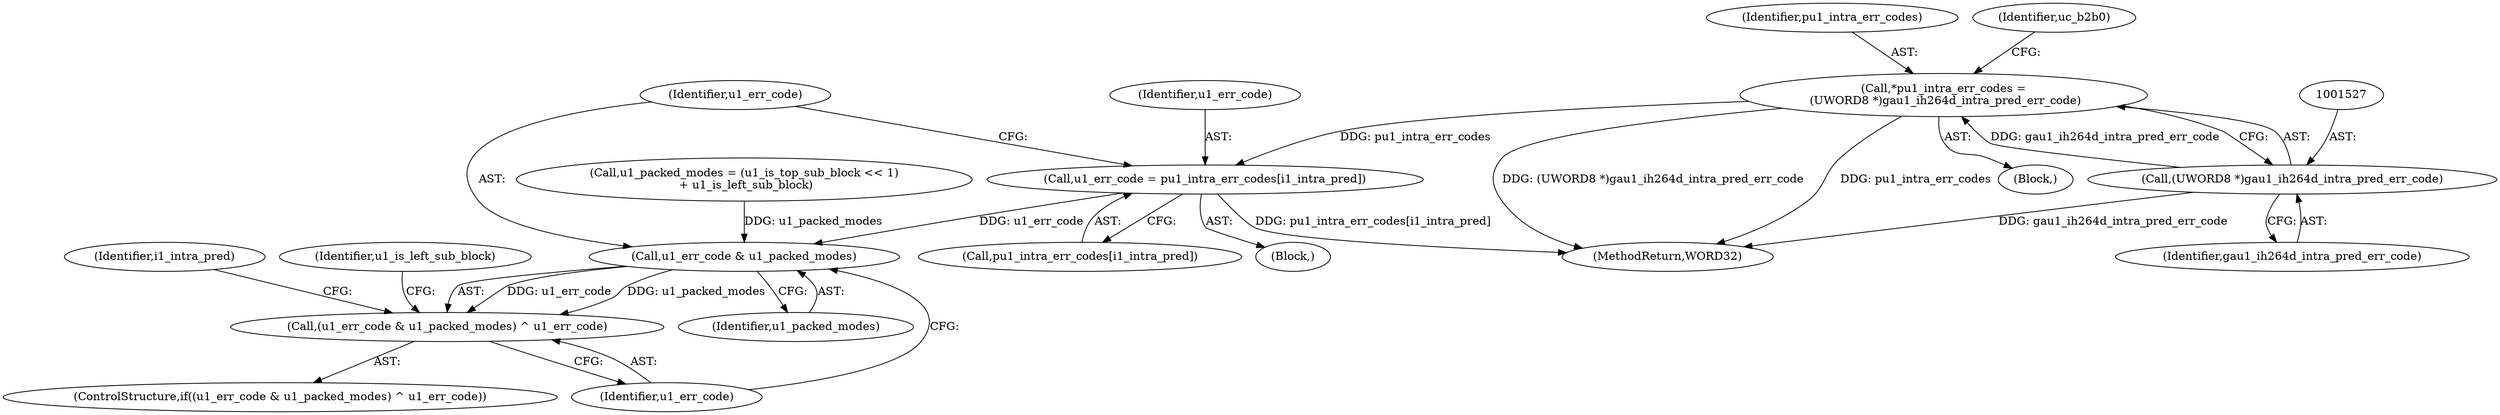 digraph "0_Android_a583270e1c96d307469c83dc42bd3c5f1b9ef63f@array" {
"1001587" [label="(Call,u1_err_code = pu1_intra_err_codes[i1_intra_pred])"];
"1001524" [label="(Call,*pu1_intra_err_codes =\n (UWORD8 *)gau1_ih264d_intra_pred_err_code)"];
"1001526" [label="(Call,(UWORD8 *)gau1_ih264d_intra_pred_err_code)"];
"1001594" [label="(Call,u1_err_code & u1_packed_modes)"];
"1001593" [label="(Call,(u1_err_code & u1_packed_modes) ^ u1_err_code)"];
"1003254" [label="(MethodReturn,WORD32)"];
"1001600" [label="(Identifier,i1_intra_pred)"];
"1001525" [label="(Identifier,pu1_intra_err_codes)"];
"1001609" [label="(Identifier,u1_is_left_sub_block)"];
"1001597" [label="(Identifier,u1_err_code)"];
"1001514" [label="(Block,)"];
"1001585" [label="(Block,)"];
"1001526" [label="(Call,(UWORD8 *)gau1_ih264d_intra_pred_err_code)"];
"1001528" [label="(Identifier,gau1_ih264d_intra_pred_err_code)"];
"1001593" [label="(Call,(u1_err_code & u1_packed_modes) ^ u1_err_code)"];
"1001589" [label="(Call,pu1_intra_err_codes[i1_intra_pred])"];
"1001592" [label="(ControlStructure,if((u1_err_code & u1_packed_modes) ^ u1_err_code))"];
"1001594" [label="(Call,u1_err_code & u1_packed_modes)"];
"1001595" [label="(Identifier,u1_err_code)"];
"1001524" [label="(Call,*pu1_intra_err_codes =\n (UWORD8 *)gau1_ih264d_intra_pred_err_code)"];
"1001588" [label="(Identifier,u1_err_code)"];
"1001587" [label="(Call,u1_err_code = pu1_intra_err_codes[i1_intra_pred])"];
"1001516" [label="(Call,u1_packed_modes = (u1_is_top_sub_block << 1)\n + u1_is_left_sub_block)"];
"1001531" [label="(Identifier,uc_b2b0)"];
"1001596" [label="(Identifier,u1_packed_modes)"];
"1001587" -> "1001585"  [label="AST: "];
"1001587" -> "1001589"  [label="CFG: "];
"1001588" -> "1001587"  [label="AST: "];
"1001589" -> "1001587"  [label="AST: "];
"1001595" -> "1001587"  [label="CFG: "];
"1001587" -> "1003254"  [label="DDG: pu1_intra_err_codes[i1_intra_pred]"];
"1001524" -> "1001587"  [label="DDG: pu1_intra_err_codes"];
"1001587" -> "1001594"  [label="DDG: u1_err_code"];
"1001524" -> "1001514"  [label="AST: "];
"1001524" -> "1001526"  [label="CFG: "];
"1001525" -> "1001524"  [label="AST: "];
"1001526" -> "1001524"  [label="AST: "];
"1001531" -> "1001524"  [label="CFG: "];
"1001524" -> "1003254"  [label="DDG: pu1_intra_err_codes"];
"1001524" -> "1003254"  [label="DDG: (UWORD8 *)gau1_ih264d_intra_pred_err_code"];
"1001526" -> "1001524"  [label="DDG: gau1_ih264d_intra_pred_err_code"];
"1001526" -> "1001528"  [label="CFG: "];
"1001527" -> "1001526"  [label="AST: "];
"1001528" -> "1001526"  [label="AST: "];
"1001526" -> "1003254"  [label="DDG: gau1_ih264d_intra_pred_err_code"];
"1001594" -> "1001593"  [label="AST: "];
"1001594" -> "1001596"  [label="CFG: "];
"1001595" -> "1001594"  [label="AST: "];
"1001596" -> "1001594"  [label="AST: "];
"1001597" -> "1001594"  [label="CFG: "];
"1001594" -> "1001593"  [label="DDG: u1_err_code"];
"1001594" -> "1001593"  [label="DDG: u1_packed_modes"];
"1001516" -> "1001594"  [label="DDG: u1_packed_modes"];
"1001593" -> "1001592"  [label="AST: "];
"1001593" -> "1001597"  [label="CFG: "];
"1001597" -> "1001593"  [label="AST: "];
"1001600" -> "1001593"  [label="CFG: "];
"1001609" -> "1001593"  [label="CFG: "];
}
